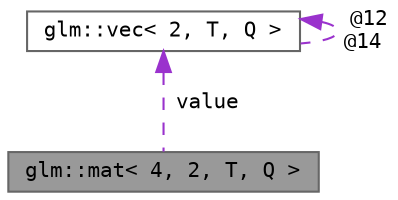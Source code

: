 digraph "glm::mat&lt; 4, 2, T, Q &gt;"
{
 // LATEX_PDF_SIZE
  bgcolor="transparent";
  edge [fontname=Terminal,fontsize=10,labelfontname=Helvetica,labelfontsize=10];
  node [fontname=Terminal,fontsize=10,shape=box,height=0.2,width=0.4];
  Node1 [label="glm::mat\< 4, 2, T, Q \>",height=0.2,width=0.4,color="gray40", fillcolor="grey60", style="filled", fontcolor="black",tooltip=" "];
  Node2 -> Node1 [dir="back",color="darkorchid3",style="dashed",label=" value" ];
  Node2 [label="glm::vec\< 2, T, Q \>",height=0.2,width=0.4,color="gray40", fillcolor="white", style="filled",URL="$structglm_1_1vec_3_012_00_01_t_00_01_q_01_4.html",tooltip=" "];
  Node2 -> Node2 [dir="back",color="darkorchid3",style="dashed",label=" @12\n@14" ];
}
